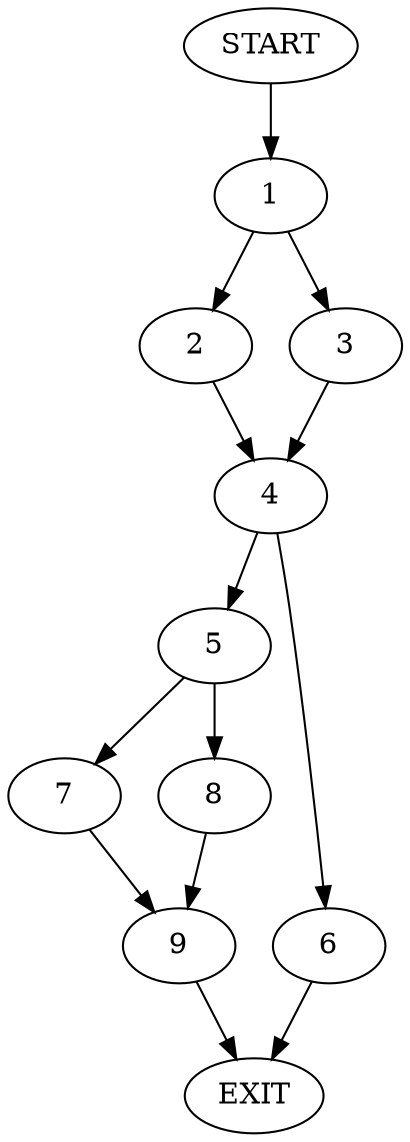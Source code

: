 digraph {
0 [label="START"]
10 [label="EXIT"]
0 -> 1
1 -> 2
1 -> 3
2 -> 4
3 -> 4
4 -> 5
4 -> 6
6 -> 10
5 -> 7
5 -> 8
8 -> 9
7 -> 9
9 -> 10
}
